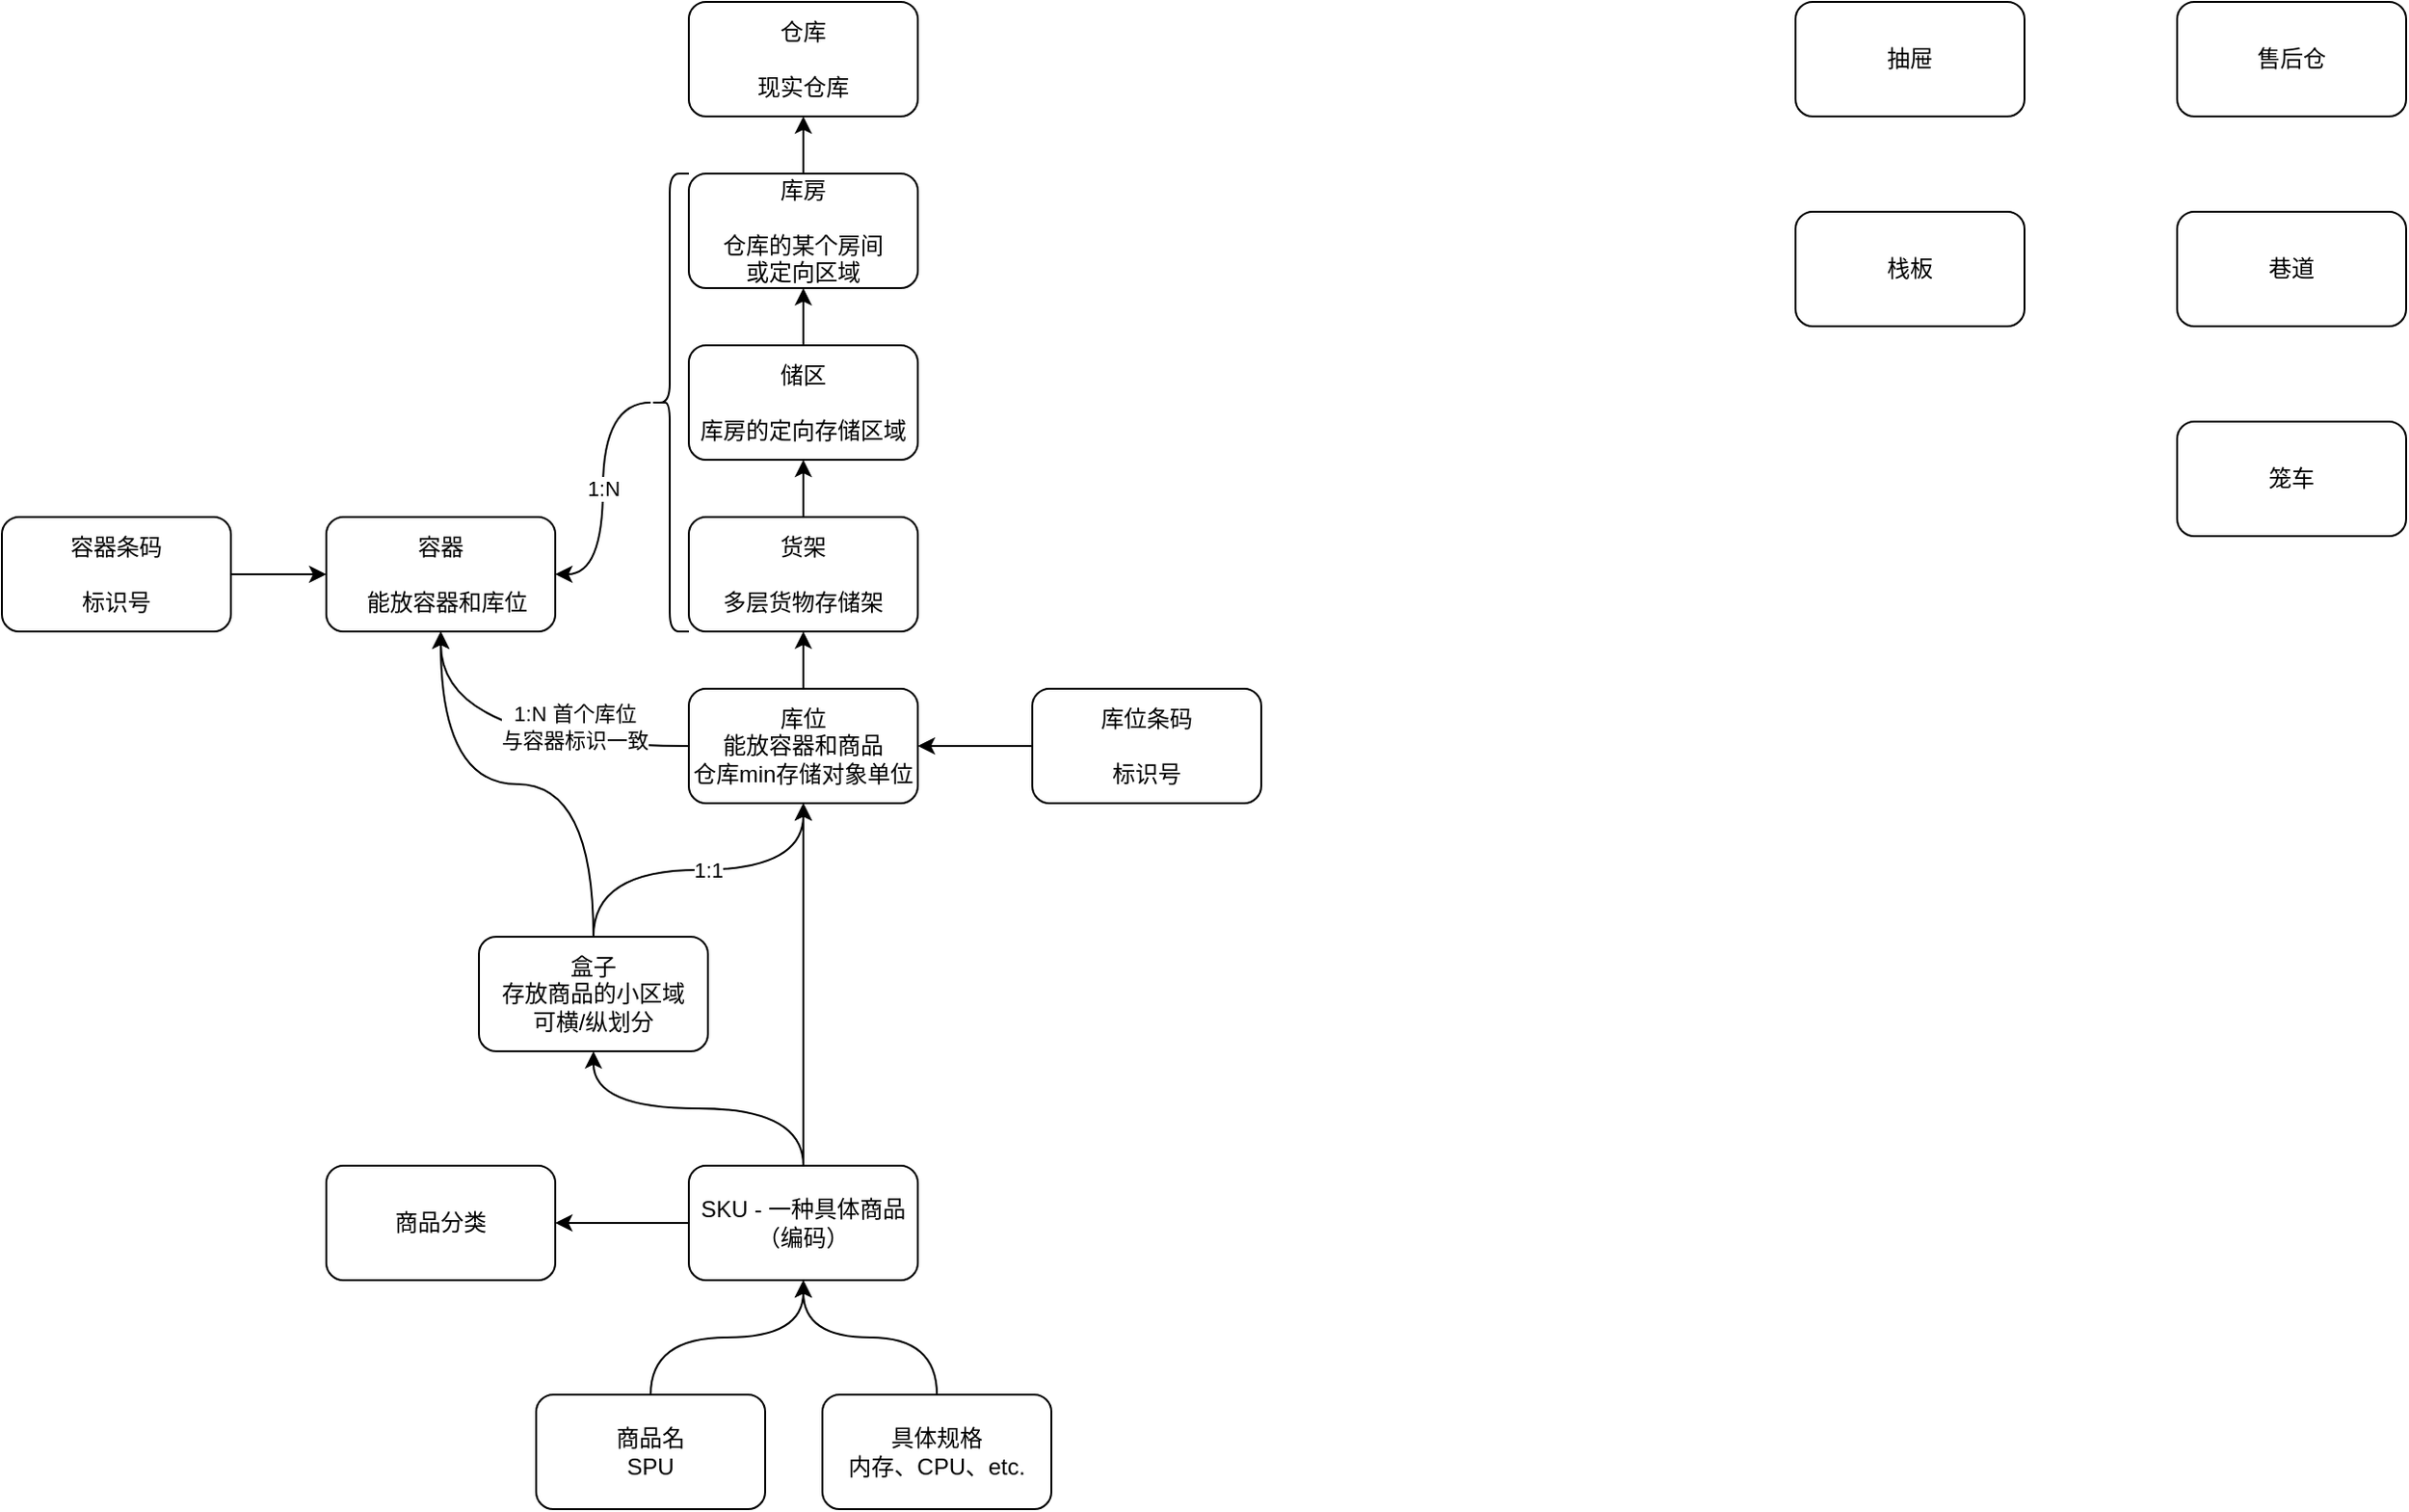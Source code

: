 <mxfile version="20.0.4" type="github">
  <diagram id="-uO7c01zvqMkISeJF9gR" name="Page-1">
    <mxGraphModel dx="2012" dy="635" grid="1" gridSize="10" guides="1" tooltips="1" connect="1" arrows="1" fold="1" page="1" pageScale="1" pageWidth="827" pageHeight="1169" math="0" shadow="0">
      <root>
        <mxCell id="0" />
        <mxCell id="1" parent="0" />
        <mxCell id="Gc0ZzkE7HIkw814P57XK-2" value="容器&lt;br&gt;&lt;br&gt;&lt;div&gt;&amp;nbsp;&amp;nbsp;&lt;span style=&quot;background-color: initial;&quot;&gt;能放容器和库位&lt;/span&gt;&lt;/div&gt;" style="rounded=1;whiteSpace=wrap;html=1;" vertex="1" parent="1">
          <mxGeometry x="-640" y="280" width="120" height="60" as="geometry" />
        </mxCell>
        <mxCell id="Gc0ZzkE7HIkw814P57XK-19" style="edgeStyle=orthogonalEdgeStyle;rounded=1;orthogonalLoop=1;jettySize=auto;html=1;curved=1;" edge="1" parent="1" source="Gc0ZzkE7HIkw814P57XK-3" target="Gc0ZzkE7HIkw814P57XK-26">
          <mxGeometry relative="1" as="geometry" />
        </mxCell>
        <mxCell id="Gc0ZzkE7HIkw814P57XK-3" value="库位条码&lt;br&gt;&lt;br&gt;标识号" style="rounded=1;whiteSpace=wrap;html=1;" vertex="1" parent="1">
          <mxGeometry x="-270" y="370" width="120" height="60" as="geometry" />
        </mxCell>
        <mxCell id="Gc0ZzkE7HIkw814P57XK-4" value="抽屉" style="rounded=1;whiteSpace=wrap;html=1;" vertex="1" parent="1">
          <mxGeometry x="130" y="10" width="120" height="60" as="geometry" />
        </mxCell>
        <mxCell id="Gc0ZzkE7HIkw814P57XK-6" value="栈板" style="rounded=1;whiteSpace=wrap;html=1;" vertex="1" parent="1">
          <mxGeometry x="130" y="120" width="120" height="60" as="geometry" />
        </mxCell>
        <mxCell id="Gc0ZzkE7HIkw814P57XK-7" value="笼车" style="rounded=1;whiteSpace=wrap;html=1;" vertex="1" parent="1">
          <mxGeometry x="330" y="230" width="120" height="60" as="geometry" />
        </mxCell>
        <mxCell id="Gc0ZzkE7HIkw814P57XK-8" value="巷道" style="rounded=1;whiteSpace=wrap;html=1;" vertex="1" parent="1">
          <mxGeometry x="330" y="120" width="120" height="60" as="geometry" />
        </mxCell>
        <mxCell id="Gc0ZzkE7HIkw814P57XK-9" value="售后仓" style="rounded=1;whiteSpace=wrap;html=1;" vertex="1" parent="1">
          <mxGeometry x="330" y="10" width="120" height="60" as="geometry" />
        </mxCell>
        <mxCell id="Gc0ZzkE7HIkw814P57XK-13" style="edgeStyle=orthogonalEdgeStyle;rounded=1;orthogonalLoop=1;jettySize=auto;html=1;curved=1;" edge="1" parent="1" source="Gc0ZzkE7HIkw814P57XK-11" target="Gc0ZzkE7HIkw814P57XK-12">
          <mxGeometry relative="1" as="geometry" />
        </mxCell>
        <mxCell id="Gc0ZzkE7HIkw814P57XK-33" style="edgeStyle=orthogonalEdgeStyle;rounded=1;orthogonalLoop=1;jettySize=auto;html=1;curved=1;" edge="1" parent="1" source="Gc0ZzkE7HIkw814P57XK-11" target="Gc0ZzkE7HIkw814P57XK-31">
          <mxGeometry relative="1" as="geometry" />
        </mxCell>
        <mxCell id="Gc0ZzkE7HIkw814P57XK-38" style="edgeStyle=orthogonalEdgeStyle;curved=1;rounded=1;orthogonalLoop=1;jettySize=auto;html=1;" edge="1" parent="1" source="Gc0ZzkE7HIkw814P57XK-11" target="Gc0ZzkE7HIkw814P57XK-26">
          <mxGeometry relative="1" as="geometry" />
        </mxCell>
        <mxCell id="Gc0ZzkE7HIkw814P57XK-11" value="SKU - 一种具体商品（编码）" style="rounded=1;whiteSpace=wrap;html=1;" vertex="1" parent="1">
          <mxGeometry x="-450" y="620" width="120" height="60" as="geometry" />
        </mxCell>
        <mxCell id="Gc0ZzkE7HIkw814P57XK-12" value="商品分类" style="rounded=1;whiteSpace=wrap;html=1;" vertex="1" parent="1">
          <mxGeometry x="-640" y="620" width="120" height="60" as="geometry" />
        </mxCell>
        <mxCell id="Gc0ZzkE7HIkw814P57XK-15" style="edgeStyle=orthogonalEdgeStyle;rounded=1;orthogonalLoop=1;jettySize=auto;html=1;curved=1;" edge="1" parent="1" source="Gc0ZzkE7HIkw814P57XK-14" target="Gc0ZzkE7HIkw814P57XK-11">
          <mxGeometry relative="1" as="geometry" />
        </mxCell>
        <mxCell id="Gc0ZzkE7HIkw814P57XK-14" value="商品名&lt;br&gt;SPU" style="rounded=1;whiteSpace=wrap;html=1;" vertex="1" parent="1">
          <mxGeometry x="-530" y="740" width="120" height="60" as="geometry" />
        </mxCell>
        <mxCell id="Gc0ZzkE7HIkw814P57XK-17" style="edgeStyle=orthogonalEdgeStyle;rounded=1;orthogonalLoop=1;jettySize=auto;html=1;curved=1;" edge="1" parent="1" source="Gc0ZzkE7HIkw814P57XK-16" target="Gc0ZzkE7HIkw814P57XK-11">
          <mxGeometry relative="1" as="geometry" />
        </mxCell>
        <mxCell id="Gc0ZzkE7HIkw814P57XK-16" value="具体规格&lt;br&gt;内存、CPU、etc." style="rounded=1;whiteSpace=wrap;html=1;" vertex="1" parent="1">
          <mxGeometry x="-380" y="740" width="120" height="60" as="geometry" />
        </mxCell>
        <mxCell id="Gc0ZzkE7HIkw814P57XK-20" style="edgeStyle=orthogonalEdgeStyle;rounded=1;orthogonalLoop=1;jettySize=auto;html=1;curved=1;" edge="1" parent="1" source="Gc0ZzkE7HIkw814P57XK-18" target="Gc0ZzkE7HIkw814P57XK-2">
          <mxGeometry relative="1" as="geometry" />
        </mxCell>
        <mxCell id="Gc0ZzkE7HIkw814P57XK-18" value="容器条码&lt;br&gt;&lt;br&gt;标识号" style="rounded=1;whiteSpace=wrap;html=1;" vertex="1" parent="1">
          <mxGeometry x="-810" y="280" width="120" height="60" as="geometry" />
        </mxCell>
        <mxCell id="Gc0ZzkE7HIkw814P57XK-22" value="仓库&lt;br&gt;&lt;br&gt;现实仓库" style="rounded=1;whiteSpace=wrap;html=1;" vertex="1" parent="1">
          <mxGeometry x="-450" y="10" width="120" height="60" as="geometry" />
        </mxCell>
        <mxCell id="Gc0ZzkE7HIkw814P57XK-27" style="edgeStyle=orthogonalEdgeStyle;rounded=1;orthogonalLoop=1;jettySize=auto;html=1;curved=1;" edge="1" parent="1" source="Gc0ZzkE7HIkw814P57XK-23" target="Gc0ZzkE7HIkw814P57XK-22">
          <mxGeometry relative="1" as="geometry" />
        </mxCell>
        <mxCell id="Gc0ZzkE7HIkw814P57XK-23" value="库房&lt;br&gt;&lt;br&gt;仓库的某个房间&lt;br&gt;或定向区域" style="rounded=1;whiteSpace=wrap;html=1;" vertex="1" parent="1">
          <mxGeometry x="-450" y="100" width="120" height="60" as="geometry" />
        </mxCell>
        <mxCell id="Gc0ZzkE7HIkw814P57XK-28" style="edgeStyle=orthogonalEdgeStyle;rounded=1;orthogonalLoop=1;jettySize=auto;html=1;curved=1;" edge="1" parent="1" source="Gc0ZzkE7HIkw814P57XK-24" target="Gc0ZzkE7HIkw814P57XK-23">
          <mxGeometry relative="1" as="geometry" />
        </mxCell>
        <mxCell id="Gc0ZzkE7HIkw814P57XK-24" value="储区&lt;br&gt;&lt;br&gt;库房的定向存储区域" style="rounded=1;whiteSpace=wrap;html=1;" vertex="1" parent="1">
          <mxGeometry x="-450" y="190" width="120" height="60" as="geometry" />
        </mxCell>
        <mxCell id="Gc0ZzkE7HIkw814P57XK-29" style="edgeStyle=orthogonalEdgeStyle;rounded=1;orthogonalLoop=1;jettySize=auto;html=1;curved=1;" edge="1" parent="1" source="Gc0ZzkE7HIkw814P57XK-25" target="Gc0ZzkE7HIkw814P57XK-24">
          <mxGeometry relative="1" as="geometry" />
        </mxCell>
        <mxCell id="Gc0ZzkE7HIkw814P57XK-25" value="货架&lt;br&gt;&lt;br&gt;多层货物存储架" style="rounded=1;whiteSpace=wrap;html=1;" vertex="1" parent="1">
          <mxGeometry x="-450" y="280" width="120" height="60" as="geometry" />
        </mxCell>
        <mxCell id="Gc0ZzkE7HIkw814P57XK-30" style="edgeStyle=orthogonalEdgeStyle;rounded=1;orthogonalLoop=1;jettySize=auto;html=1;curved=1;" edge="1" parent="1" source="Gc0ZzkE7HIkw814P57XK-26" target="Gc0ZzkE7HIkw814P57XK-25">
          <mxGeometry relative="1" as="geometry" />
        </mxCell>
        <mxCell id="Gc0ZzkE7HIkw814P57XK-36" value="1:N 首个库位&lt;br&gt;与容器标识一致" style="edgeStyle=orthogonalEdgeStyle;rounded=1;orthogonalLoop=1;jettySize=auto;html=1;curved=1;" edge="1" parent="1" source="Gc0ZzkE7HIkw814P57XK-26" target="Gc0ZzkE7HIkw814P57XK-2">
          <mxGeometry x="-0.368" y="-10" relative="1" as="geometry">
            <mxPoint as="offset" />
          </mxGeometry>
        </mxCell>
        <mxCell id="Gc0ZzkE7HIkw814P57XK-26" value="库位&lt;br&gt;能放容器和商品&lt;br&gt;仓库min存储对象单位" style="rounded=1;whiteSpace=wrap;html=1;" vertex="1" parent="1">
          <mxGeometry x="-450" y="370" width="120" height="60" as="geometry" />
        </mxCell>
        <mxCell id="Gc0ZzkE7HIkw814P57XK-32" value="1:1" style="edgeStyle=orthogonalEdgeStyle;rounded=1;orthogonalLoop=1;jettySize=auto;html=1;curved=1;" edge="1" parent="1" source="Gc0ZzkE7HIkw814P57XK-31" target="Gc0ZzkE7HIkw814P57XK-26">
          <mxGeometry x="0.056" relative="1" as="geometry">
            <mxPoint as="offset" />
          </mxGeometry>
        </mxCell>
        <mxCell id="Gc0ZzkE7HIkw814P57XK-37" style="edgeStyle=orthogonalEdgeStyle;rounded=1;orthogonalLoop=1;jettySize=auto;html=1;curved=1;" edge="1" parent="1" source="Gc0ZzkE7HIkw814P57XK-31" target="Gc0ZzkE7HIkw814P57XK-2">
          <mxGeometry relative="1" as="geometry" />
        </mxCell>
        <mxCell id="Gc0ZzkE7HIkw814P57XK-31" value="盒子&lt;br&gt;存放商品的小区域&lt;br&gt;可横/纵划分" style="rounded=1;whiteSpace=wrap;html=1;" vertex="1" parent="1">
          <mxGeometry x="-560" y="500" width="120" height="60" as="geometry" />
        </mxCell>
        <mxCell id="Gc0ZzkE7HIkw814P57XK-35" value="1:N" style="edgeStyle=orthogonalEdgeStyle;rounded=1;orthogonalLoop=1;jettySize=auto;html=1;curved=1;" edge="1" parent="1" source="Gc0ZzkE7HIkw814P57XK-34" target="Gc0ZzkE7HIkw814P57XK-2">
          <mxGeometry relative="1" as="geometry">
            <mxPoint x="-540" y="260" as="targetPoint" />
          </mxGeometry>
        </mxCell>
        <mxCell id="Gc0ZzkE7HIkw814P57XK-34" value="" style="shape=curlyBracket;whiteSpace=wrap;html=1;rounded=1;" vertex="1" parent="1">
          <mxGeometry x="-470" y="100" width="20" height="240" as="geometry" />
        </mxCell>
      </root>
    </mxGraphModel>
  </diagram>
</mxfile>
